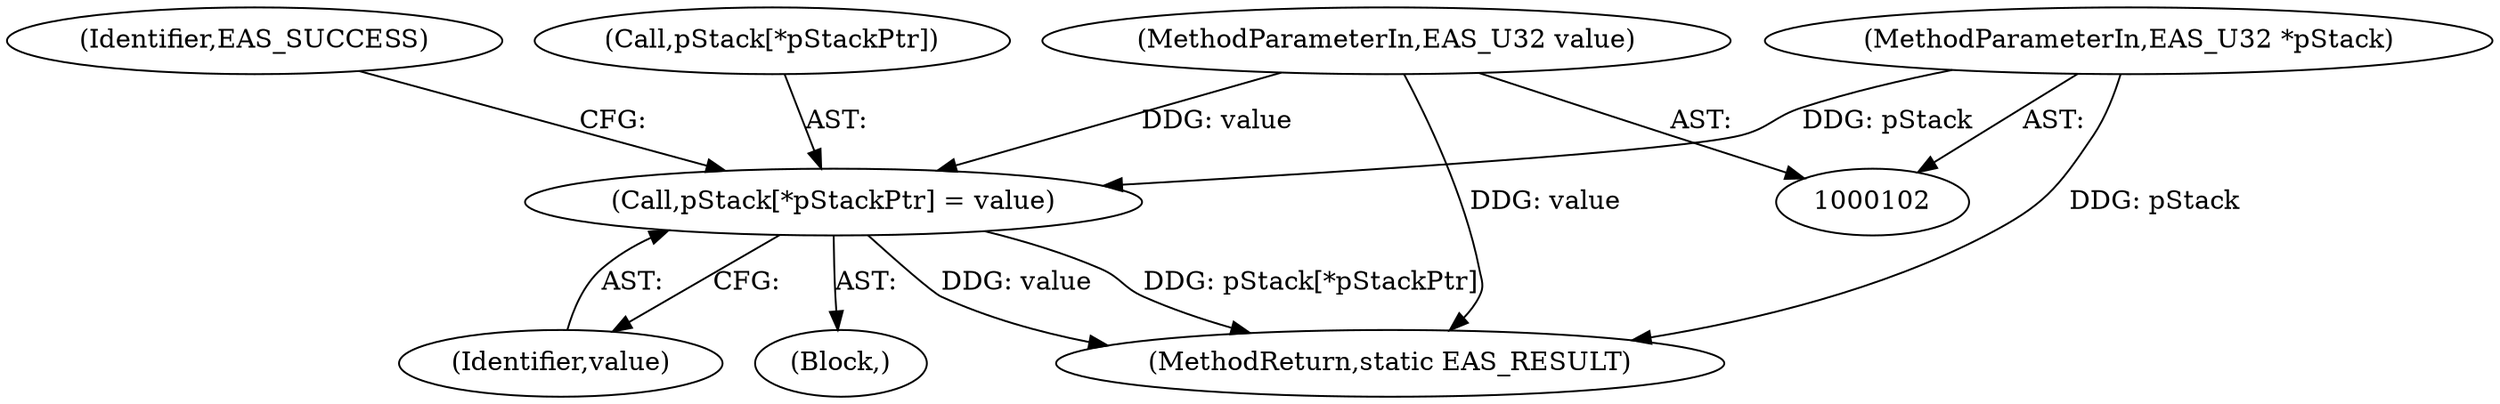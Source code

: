 digraph "0_Android_56d153259cc3e16a6a0014199a2317dde333c978@array" {
"1000131" [label="(Call,pStack[*pStackPtr] = value)"];
"1000105" [label="(MethodParameterIn,EAS_U32 value)"];
"1000103" [label="(MethodParameterIn,EAS_U32 *pStack)"];
"1000106" [label="(Block,)"];
"1000138" [label="(Identifier,EAS_SUCCESS)"];
"1000105" [label="(MethodParameterIn,EAS_U32 value)"];
"1000139" [label="(MethodReturn,static EAS_RESULT)"];
"1000131" [label="(Call,pStack[*pStackPtr] = value)"];
"1000132" [label="(Call,pStack[*pStackPtr])"];
"1000136" [label="(Identifier,value)"];
"1000103" [label="(MethodParameterIn,EAS_U32 *pStack)"];
"1000131" -> "1000106"  [label="AST: "];
"1000131" -> "1000136"  [label="CFG: "];
"1000132" -> "1000131"  [label="AST: "];
"1000136" -> "1000131"  [label="AST: "];
"1000138" -> "1000131"  [label="CFG: "];
"1000131" -> "1000139"  [label="DDG: pStack[*pStackPtr]"];
"1000131" -> "1000139"  [label="DDG: value"];
"1000105" -> "1000131"  [label="DDG: value"];
"1000103" -> "1000131"  [label="DDG: pStack"];
"1000105" -> "1000102"  [label="AST: "];
"1000105" -> "1000139"  [label="DDG: value"];
"1000103" -> "1000102"  [label="AST: "];
"1000103" -> "1000139"  [label="DDG: pStack"];
}
